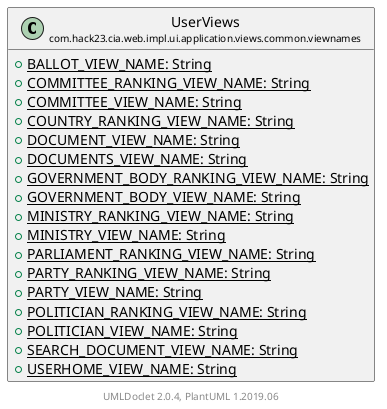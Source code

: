 @startuml
    set namespaceSeparator none
    hide empty fields
    hide empty methods

    class "<size:14>UserViews\n<size:10>com.hack23.cia.web.impl.ui.application.views.common.viewnames" as com.hack23.cia.web.impl.ui.application.views.common.viewnames.UserViews [[UserViews.html]] {
        {static} +BALLOT_VIEW_NAME: String
        {static} +COMMITTEE_RANKING_VIEW_NAME: String
        {static} +COMMITTEE_VIEW_NAME: String
        {static} +COUNTRY_RANKING_VIEW_NAME: String
        {static} +DOCUMENT_VIEW_NAME: String
        {static} +DOCUMENTS_VIEW_NAME: String
        {static} +GOVERNMENT_BODY_RANKING_VIEW_NAME: String
        {static} +GOVERNMENT_BODY_VIEW_NAME: String
        {static} +MINISTRY_RANKING_VIEW_NAME: String
        {static} +MINISTRY_VIEW_NAME: String
        {static} +PARLIAMENT_RANKING_VIEW_NAME: String
        {static} +PARTY_RANKING_VIEW_NAME: String
        {static} +PARTY_VIEW_NAME: String
        {static} +POLITICIAN_RANKING_VIEW_NAME: String
        {static} +POLITICIAN_VIEW_NAME: String
        {static} +SEARCH_DOCUMENT_VIEW_NAME: String
        {static} +USERHOME_VIEW_NAME: String
    }

    center footer UMLDoclet 2.0.4, PlantUML 1.2019.06
@enduml
